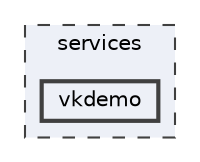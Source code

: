 digraph "/home/friedel/devel/ILLIXR/services/vkdemo"
{
 // LATEX_PDF_SIZE
  bgcolor="transparent";
  edge [fontname=Helvetica,fontsize=10,labelfontname=Helvetica,labelfontsize=10];
  node [fontname=Helvetica,fontsize=10,shape=box,height=0.2,width=0.4];
  compound=true
  subgraph clusterdir_056ec8f0377ddc4293192cbc6b19c99c {
    graph [ bgcolor="#edf0f7", pencolor="grey25", label="services", fontname=Helvetica,fontsize=10 style="filled,dashed", URL="dir_056ec8f0377ddc4293192cbc6b19c99c.html",tooltip=""]
  dir_afea582717a47693732909439b44aeb5 [label="vkdemo", fillcolor="#edf0f7", color="grey25", style="filled,bold", URL="dir_afea582717a47693732909439b44aeb5.html",tooltip=""];
  }
}
